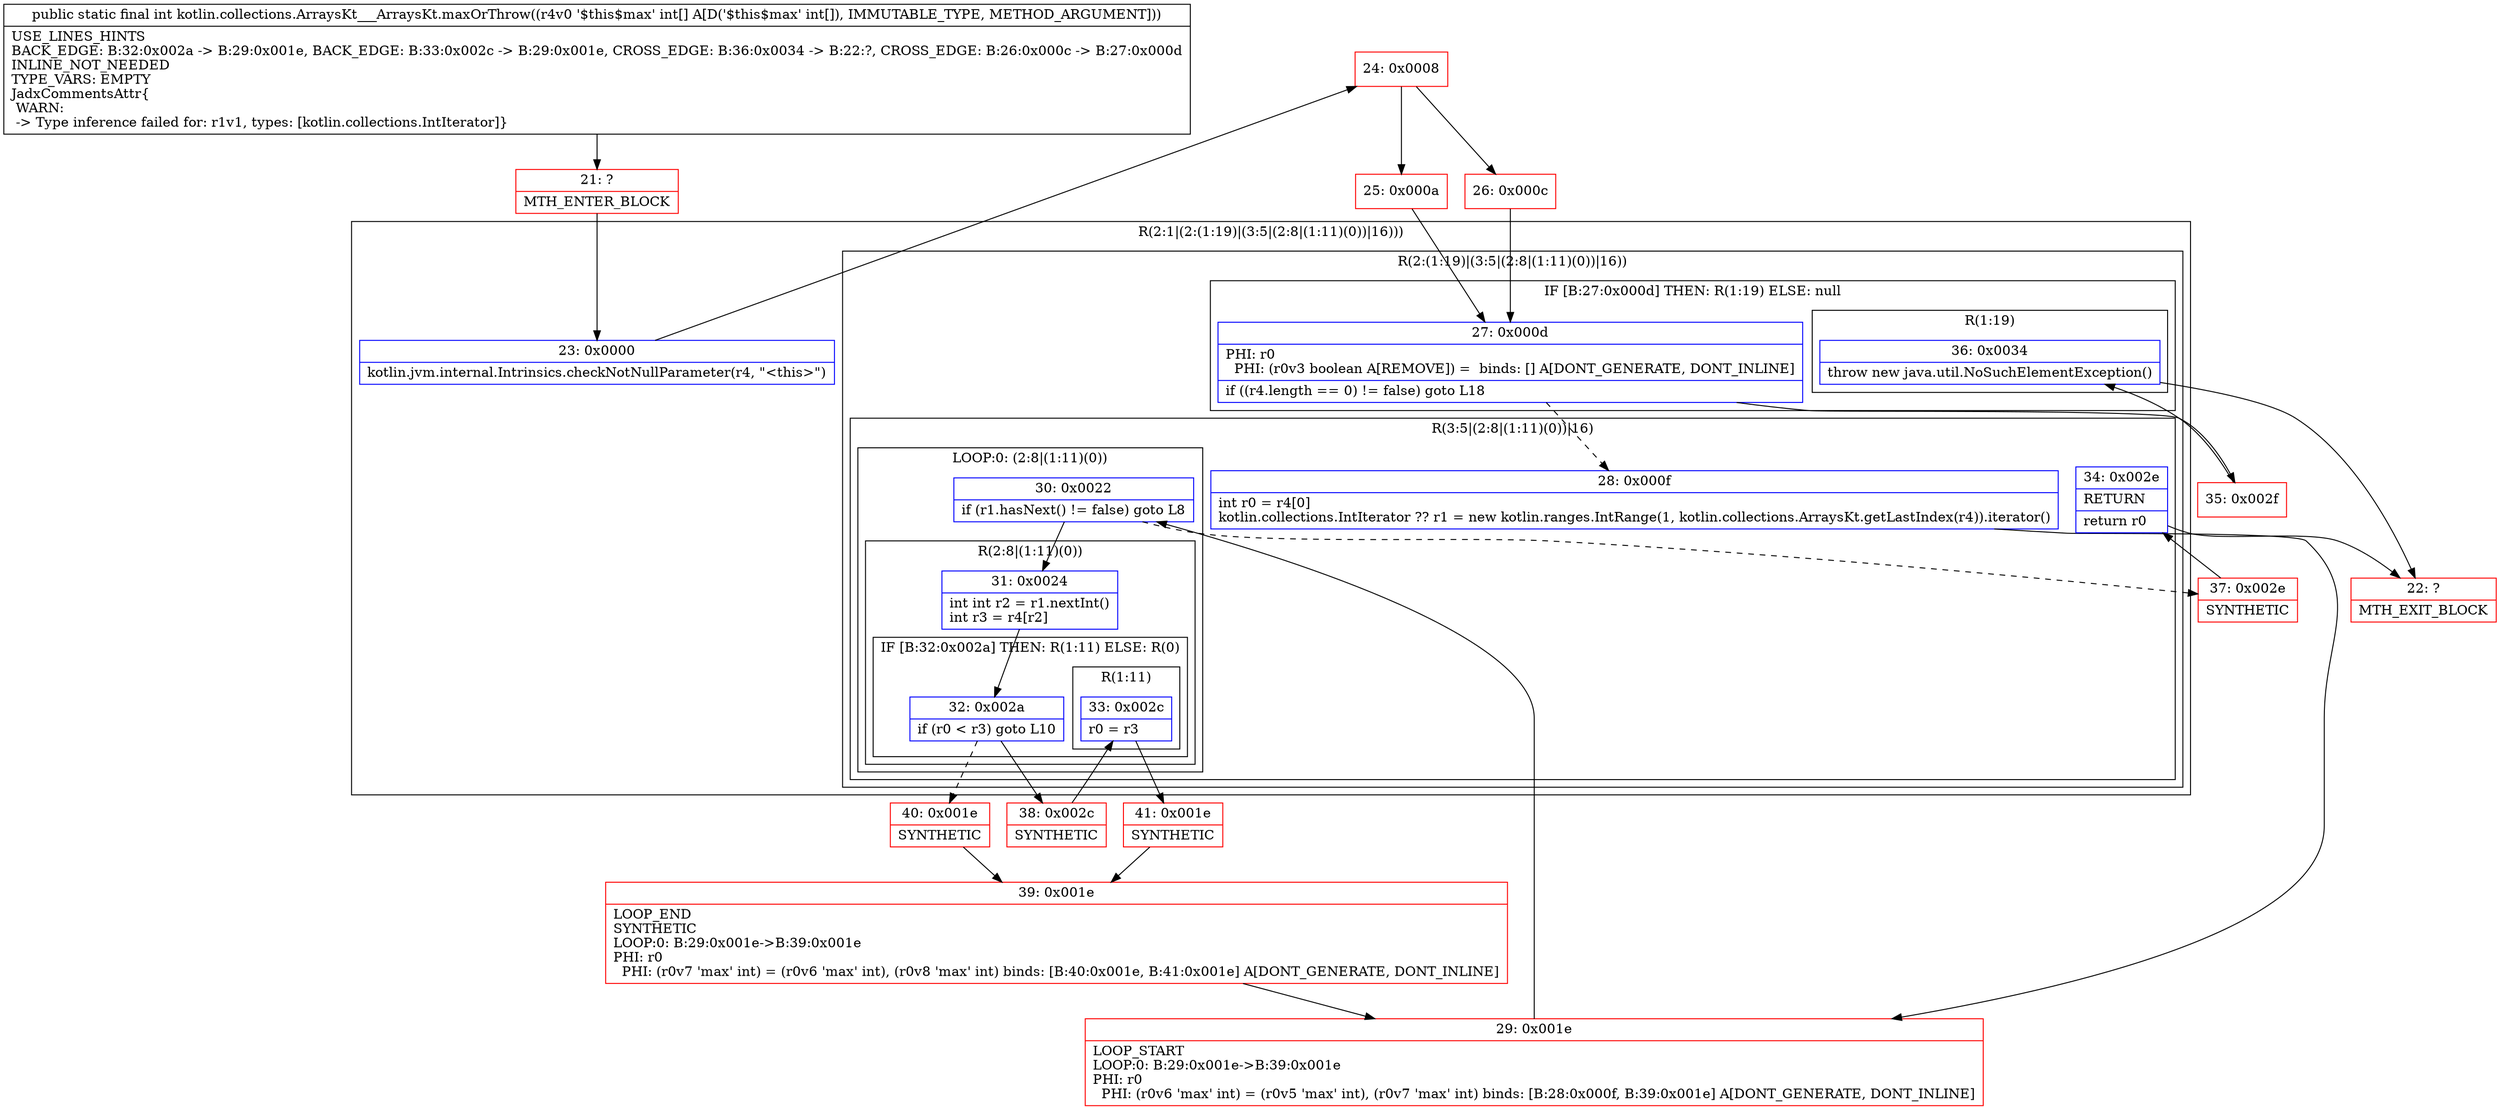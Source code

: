 digraph "CFG forkotlin.collections.ArraysKt___ArraysKt.maxOrThrow([I)I" {
subgraph cluster_Region_448367380 {
label = "R(2:1|(2:(1:19)|(3:5|(2:8|(1:11)(0))|16)))";
node [shape=record,color=blue];
Node_23 [shape=record,label="{23\:\ 0x0000|kotlin.jvm.internal.Intrinsics.checkNotNullParameter(r4, \"\<this\>\")\l}"];
subgraph cluster_Region_1239975392 {
label = "R(2:(1:19)|(3:5|(2:8|(1:11)(0))|16))";
node [shape=record,color=blue];
subgraph cluster_IfRegion_1353262359 {
label = "IF [B:27:0x000d] THEN: R(1:19) ELSE: null";
node [shape=record,color=blue];
Node_27 [shape=record,label="{27\:\ 0x000d|PHI: r0 \l  PHI: (r0v3 boolean A[REMOVE]) =  binds: [] A[DONT_GENERATE, DONT_INLINE]\l|if ((r4.length == 0) != false) goto L18\l}"];
subgraph cluster_Region_301176777 {
label = "R(1:19)";
node [shape=record,color=blue];
Node_36 [shape=record,label="{36\:\ 0x0034|throw new java.util.NoSuchElementException()\l}"];
}
}
subgraph cluster_Region_1114926691 {
label = "R(3:5|(2:8|(1:11)(0))|16)";
node [shape=record,color=blue];
Node_28 [shape=record,label="{28\:\ 0x000f|int r0 = r4[0]\lkotlin.collections.IntIterator ?? r1 = new kotlin.ranges.IntRange(1, kotlin.collections.ArraysKt.getLastIndex(r4)).iterator()\l}"];
subgraph cluster_LoopRegion_1919458653 {
label = "LOOP:0: (2:8|(1:11)(0))";
node [shape=record,color=blue];
Node_30 [shape=record,label="{30\:\ 0x0022|if (r1.hasNext() != false) goto L8\l}"];
subgraph cluster_Region_319746565 {
label = "R(2:8|(1:11)(0))";
node [shape=record,color=blue];
Node_31 [shape=record,label="{31\:\ 0x0024|int int r2 = r1.nextInt()\lint r3 = r4[r2]\l}"];
subgraph cluster_IfRegion_49692625 {
label = "IF [B:32:0x002a] THEN: R(1:11) ELSE: R(0)";
node [shape=record,color=blue];
Node_32 [shape=record,label="{32\:\ 0x002a|if (r0 \< r3) goto L10\l}"];
subgraph cluster_Region_1140555968 {
label = "R(1:11)";
node [shape=record,color=blue];
Node_33 [shape=record,label="{33\:\ 0x002c|r0 = r3\l}"];
}
subgraph cluster_Region_1195659208 {
label = "R(0)";
node [shape=record,color=blue];
}
}
}
}
Node_34 [shape=record,label="{34\:\ 0x002e|RETURN\l|return r0\l}"];
}
}
}
Node_21 [shape=record,color=red,label="{21\:\ ?|MTH_ENTER_BLOCK\l}"];
Node_24 [shape=record,color=red,label="{24\:\ 0x0008}"];
Node_25 [shape=record,color=red,label="{25\:\ 0x000a}"];
Node_29 [shape=record,color=red,label="{29\:\ 0x001e|LOOP_START\lLOOP:0: B:29:0x001e\-\>B:39:0x001e\lPHI: r0 \l  PHI: (r0v6 'max' int) = (r0v5 'max' int), (r0v7 'max' int) binds: [B:28:0x000f, B:39:0x001e] A[DONT_GENERATE, DONT_INLINE]\l}"];
Node_38 [shape=record,color=red,label="{38\:\ 0x002c|SYNTHETIC\l}"];
Node_41 [shape=record,color=red,label="{41\:\ 0x001e|SYNTHETIC\l}"];
Node_39 [shape=record,color=red,label="{39\:\ 0x001e|LOOP_END\lSYNTHETIC\lLOOP:0: B:29:0x001e\-\>B:39:0x001e\lPHI: r0 \l  PHI: (r0v7 'max' int) = (r0v6 'max' int), (r0v8 'max' int) binds: [B:40:0x001e, B:41:0x001e] A[DONT_GENERATE, DONT_INLINE]\l}"];
Node_40 [shape=record,color=red,label="{40\:\ 0x001e|SYNTHETIC\l}"];
Node_37 [shape=record,color=red,label="{37\:\ 0x002e|SYNTHETIC\l}"];
Node_22 [shape=record,color=red,label="{22\:\ ?|MTH_EXIT_BLOCK\l}"];
Node_35 [shape=record,color=red,label="{35\:\ 0x002f}"];
Node_26 [shape=record,color=red,label="{26\:\ 0x000c}"];
MethodNode[shape=record,label="{public static final int kotlin.collections.ArraysKt___ArraysKt.maxOrThrow((r4v0 '$this$max' int[] A[D('$this$max' int[]), IMMUTABLE_TYPE, METHOD_ARGUMENT]))  | USE_LINES_HINTS\lBACK_EDGE: B:32:0x002a \-\> B:29:0x001e, BACK_EDGE: B:33:0x002c \-\> B:29:0x001e, CROSS_EDGE: B:36:0x0034 \-\> B:22:?, CROSS_EDGE: B:26:0x000c \-\> B:27:0x000d\lINLINE_NOT_NEEDED\lTYPE_VARS: EMPTY\lJadxCommentsAttr\{\l WARN: \l \-\> Type inference failed for: r1v1, types: [kotlin.collections.IntIterator]\}\l}"];
MethodNode -> Node_21;Node_23 -> Node_24;
Node_27 -> Node_28[style=dashed];
Node_27 -> Node_35;
Node_36 -> Node_22;
Node_28 -> Node_29;
Node_30 -> Node_31;
Node_30 -> Node_37[style=dashed];
Node_31 -> Node_32;
Node_32 -> Node_38;
Node_32 -> Node_40[style=dashed];
Node_33 -> Node_41;
Node_34 -> Node_22;
Node_21 -> Node_23;
Node_24 -> Node_25;
Node_24 -> Node_26;
Node_25 -> Node_27;
Node_29 -> Node_30;
Node_38 -> Node_33;
Node_41 -> Node_39;
Node_39 -> Node_29;
Node_40 -> Node_39;
Node_37 -> Node_34;
Node_35 -> Node_36;
Node_26 -> Node_27;
}

